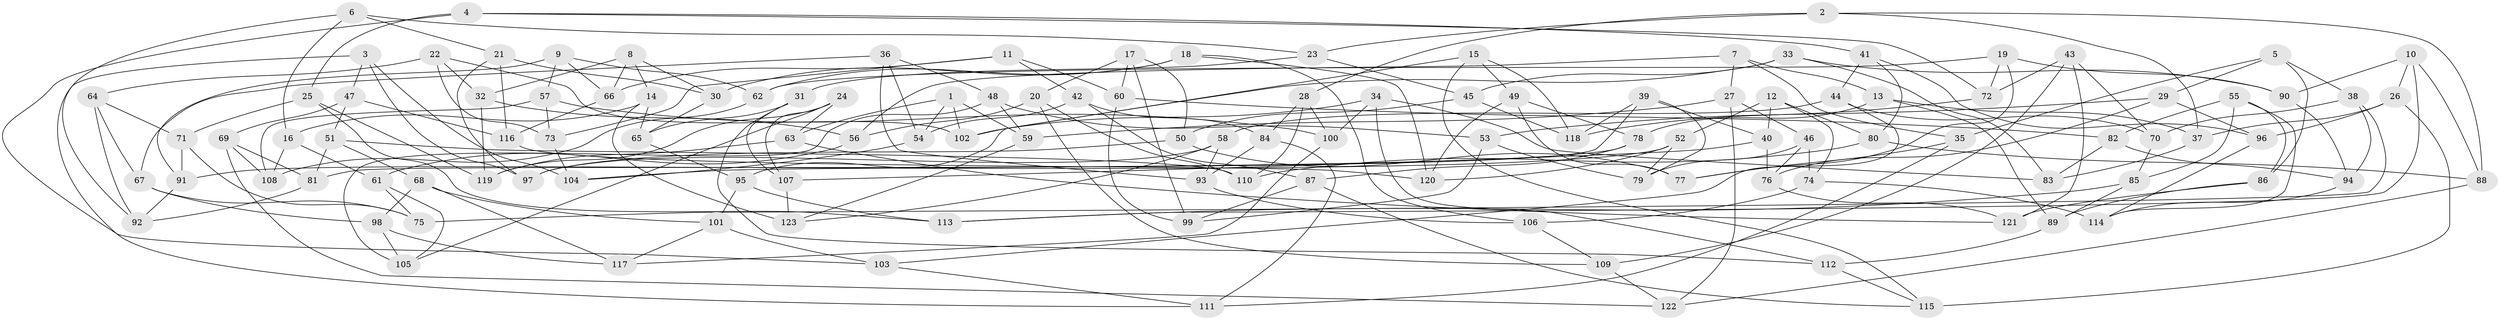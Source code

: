 // Generated by graph-tools (version 1.1) at 2025/26/03/09/25 03:26:49]
// undirected, 123 vertices, 246 edges
graph export_dot {
graph [start="1"]
  node [color=gray90,style=filled];
  1;
  2;
  3;
  4;
  5;
  6;
  7;
  8;
  9;
  10;
  11;
  12;
  13;
  14;
  15;
  16;
  17;
  18;
  19;
  20;
  21;
  22;
  23;
  24;
  25;
  26;
  27;
  28;
  29;
  30;
  31;
  32;
  33;
  34;
  35;
  36;
  37;
  38;
  39;
  40;
  41;
  42;
  43;
  44;
  45;
  46;
  47;
  48;
  49;
  50;
  51;
  52;
  53;
  54;
  55;
  56;
  57;
  58;
  59;
  60;
  61;
  62;
  63;
  64;
  65;
  66;
  67;
  68;
  69;
  70;
  71;
  72;
  73;
  74;
  75;
  76;
  77;
  78;
  79;
  80;
  81;
  82;
  83;
  84;
  85;
  86;
  87;
  88;
  89;
  90;
  91;
  92;
  93;
  94;
  95;
  96;
  97;
  98;
  99;
  100;
  101;
  102;
  103;
  104;
  105;
  106;
  107;
  108;
  109;
  110;
  111;
  112;
  113;
  114;
  115;
  116;
  117;
  118;
  119;
  120;
  121;
  122;
  123;
  1 -- 102;
  1 -- 54;
  1 -- 59;
  1 -- 63;
  2 -- 37;
  2 -- 88;
  2 -- 23;
  2 -- 28;
  3 -- 104;
  3 -- 111;
  3 -- 47;
  3 -- 97;
  4 -- 25;
  4 -- 103;
  4 -- 41;
  4 -- 72;
  5 -- 86;
  5 -- 38;
  5 -- 29;
  5 -- 35;
  6 -- 92;
  6 -- 23;
  6 -- 21;
  6 -- 16;
  7 -- 13;
  7 -- 27;
  7 -- 56;
  7 -- 35;
  8 -- 14;
  8 -- 66;
  8 -- 32;
  8 -- 30;
  9 -- 62;
  9 -- 57;
  9 -- 91;
  9 -- 66;
  10 -- 113;
  10 -- 90;
  10 -- 88;
  10 -- 26;
  11 -- 73;
  11 -- 42;
  11 -- 66;
  11 -- 60;
  12 -- 74;
  12 -- 40;
  12 -- 52;
  12 -- 80;
  13 -- 78;
  13 -- 89;
  13 -- 37;
  14 -- 16;
  14 -- 65;
  14 -- 123;
  15 -- 49;
  15 -- 95;
  15 -- 115;
  15 -- 118;
  16 -- 108;
  16 -- 61;
  17 -- 50;
  17 -- 20;
  17 -- 60;
  17 -- 99;
  18 -- 106;
  18 -- 62;
  18 -- 30;
  18 -- 120;
  19 -- 77;
  19 -- 90;
  19 -- 72;
  19 -- 62;
  20 -- 56;
  20 -- 110;
  20 -- 109;
  21 -- 97;
  21 -- 116;
  21 -- 30;
  22 -- 102;
  22 -- 64;
  22 -- 73;
  22 -- 32;
  23 -- 45;
  23 -- 31;
  24 -- 119;
  24 -- 63;
  24 -- 105;
  24 -- 107;
  25 -- 113;
  25 -- 119;
  25 -- 71;
  26 -- 115;
  26 -- 96;
  26 -- 37;
  27 -- 59;
  27 -- 46;
  27 -- 122;
  28 -- 110;
  28 -- 84;
  28 -- 100;
  29 -- 53;
  29 -- 96;
  29 -- 76;
  30 -- 65;
  31 -- 112;
  31 -- 107;
  31 -- 65;
  32 -- 119;
  32 -- 56;
  33 -- 45;
  33 -- 83;
  33 -- 102;
  33 -- 90;
  34 -- 100;
  34 -- 83;
  34 -- 112;
  34 -- 102;
  35 -- 111;
  35 -- 77;
  36 -- 48;
  36 -- 54;
  36 -- 93;
  36 -- 67;
  37 -- 83;
  38 -- 70;
  38 -- 75;
  38 -- 94;
  39 -- 40;
  39 -- 81;
  39 -- 118;
  39 -- 79;
  40 -- 76;
  40 -- 107;
  41 -- 44;
  41 -- 80;
  41 -- 96;
  42 -- 84;
  42 -- 54;
  42 -- 87;
  43 -- 109;
  43 -- 72;
  43 -- 70;
  43 -- 121;
  44 -- 70;
  44 -- 103;
  44 -- 58;
  45 -- 118;
  45 -- 50;
  46 -- 74;
  46 -- 79;
  46 -- 76;
  47 -- 51;
  47 -- 116;
  47 -- 69;
  48 -- 105;
  48 -- 59;
  48 -- 53;
  49 -- 78;
  49 -- 120;
  49 -- 77;
  50 -- 97;
  50 -- 77;
  51 -- 110;
  51 -- 68;
  51 -- 81;
  52 -- 79;
  52 -- 91;
  52 -- 120;
  53 -- 79;
  53 -- 99;
  54 -- 104;
  55 -- 85;
  55 -- 114;
  55 -- 82;
  55 -- 86;
  56 -- 61;
  57 -- 108;
  57 -- 100;
  57 -- 73;
  58 -- 93;
  58 -- 97;
  58 -- 123;
  59 -- 123;
  60 -- 99;
  60 -- 82;
  61 -- 75;
  61 -- 105;
  62 -- 108;
  63 -- 121;
  63 -- 119;
  64 -- 92;
  64 -- 71;
  64 -- 67;
  65 -- 95;
  66 -- 116;
  67 -- 98;
  67 -- 75;
  68 -- 117;
  68 -- 98;
  68 -- 101;
  69 -- 122;
  69 -- 108;
  69 -- 81;
  70 -- 85;
  71 -- 75;
  71 -- 91;
  72 -- 118;
  73 -- 104;
  74 -- 114;
  74 -- 106;
  76 -- 121;
  78 -- 87;
  78 -- 104;
  80 -- 88;
  80 -- 110;
  81 -- 92;
  82 -- 83;
  82 -- 94;
  84 -- 111;
  84 -- 93;
  85 -- 113;
  85 -- 89;
  86 -- 121;
  86 -- 89;
  87 -- 99;
  87 -- 115;
  88 -- 122;
  89 -- 112;
  90 -- 94;
  91 -- 92;
  93 -- 106;
  94 -- 114;
  95 -- 113;
  95 -- 101;
  96 -- 114;
  98 -- 105;
  98 -- 117;
  100 -- 117;
  101 -- 103;
  101 -- 117;
  103 -- 111;
  106 -- 109;
  107 -- 123;
  109 -- 122;
  112 -- 115;
  116 -- 120;
}
